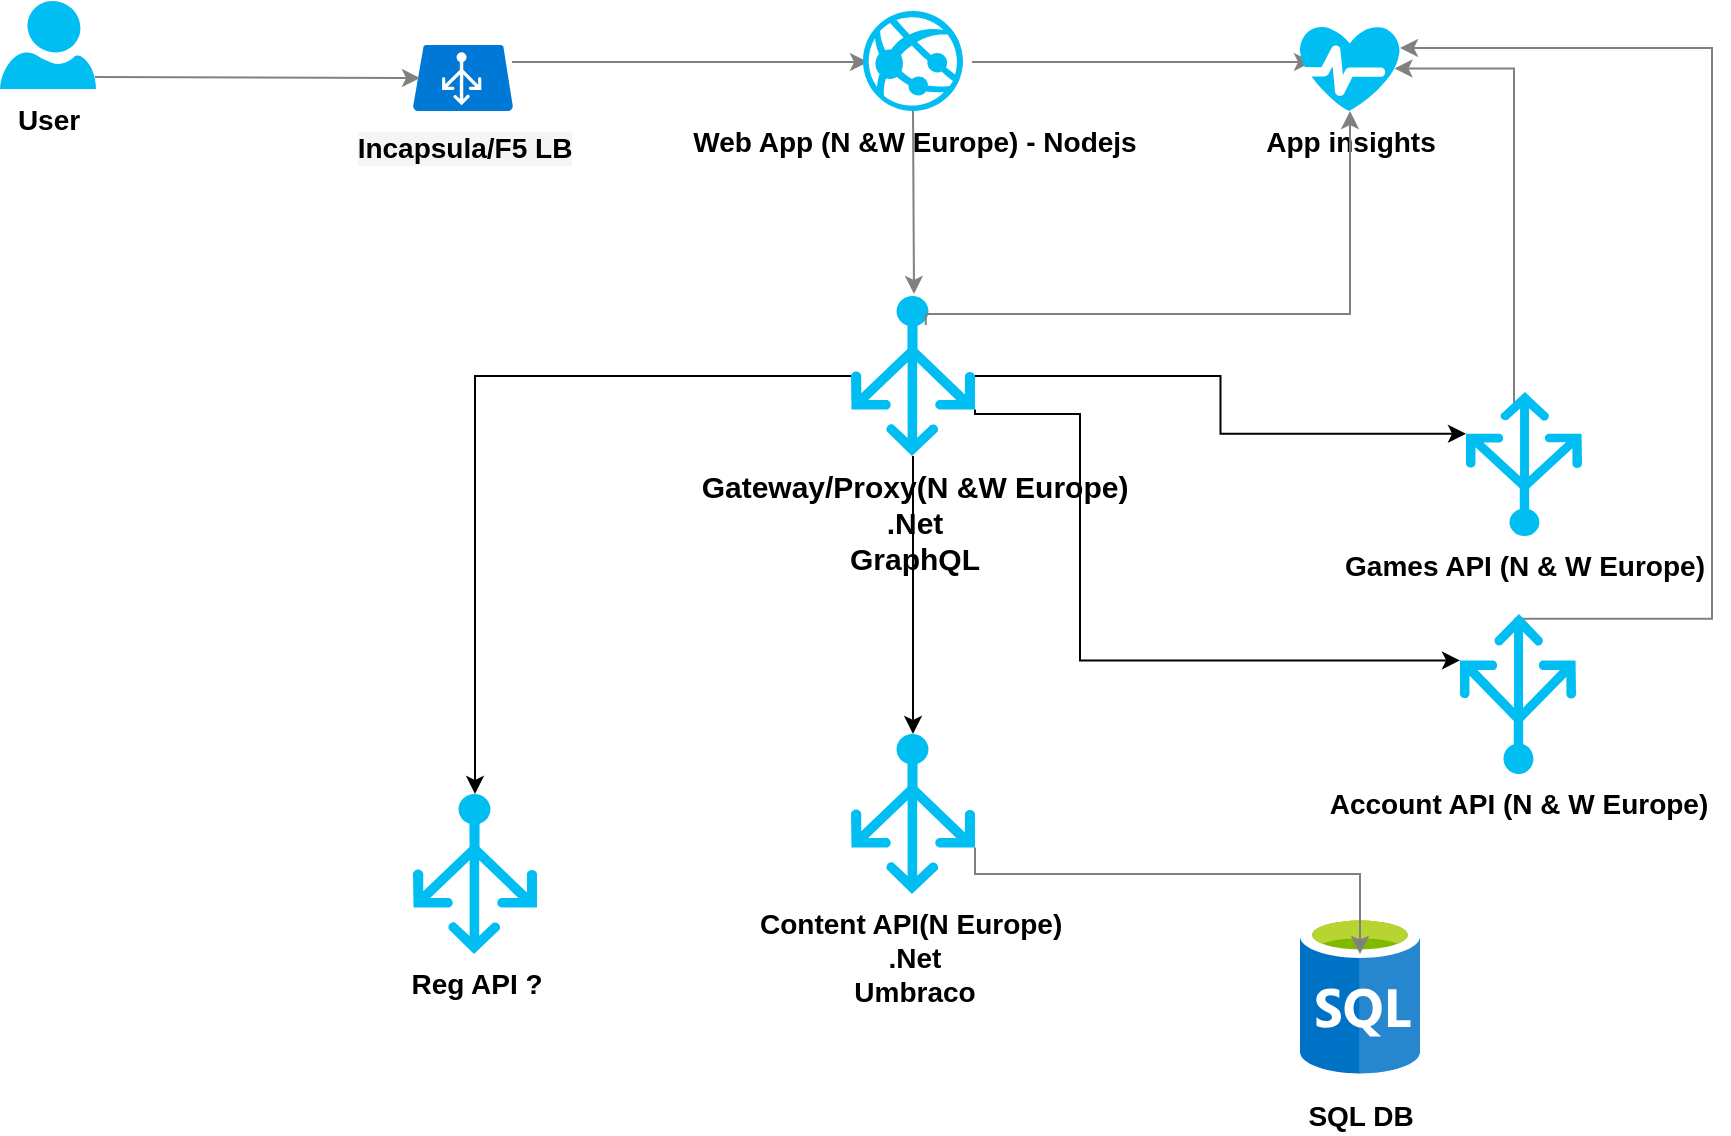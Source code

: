 <mxfile version="11.1.4" type="github"><diagram id="WI9T0HZ2pTsCkuznbFz-" name="Page-1"><mxGraphModel dx="1221" dy="589" grid="1" gridSize="10" guides="1" tooltips="1" connect="1" arrows="1" fold="1" page="1" pageScale="1" pageWidth="1169" pageHeight="827" math="0" shadow="0"><root><mxCell id="0"/><mxCell id="1" parent="0"/><mxCell id="AcxdMaKK0mU5kZiv2lnr-49" style="edgeStyle=elbowEdgeStyle;rounded=0;orthogonalLoop=1;jettySize=auto;elbow=vertical;html=1;strokeColor=#808080;entryX=-0.032;entryY=0.493;entryDx=0;entryDy=0;entryPerimeter=0;exitX=1.016;exitY=0.498;exitDx=0;exitDy=0;exitPerimeter=0;" parent="1" edge="1"><mxGeometry relative="1" as="geometry"><mxPoint x="286" y="224" as="sourcePoint"/><mxPoint x="464" y="224" as="targetPoint"/></mxGeometry></mxCell><mxCell id="RLjyjs_sm2IHfBNOWAbh-35" style="edgeStyle=elbowEdgeStyle;rounded=0;orthogonalLoop=1;jettySize=auto;html=1;strokeColor=#808080;exitX=0.5;exitY=1;exitDx=0;exitDy=0;exitPerimeter=0;" parent="1" source="0f0LiwUm1xgjmhmBiN22-12" edge="1"><mxGeometry relative="1" as="geometry"><mxPoint x="487" y="340" as="targetPoint"/><Array as="points"><mxPoint x="487" y="330"/></Array></mxGeometry></mxCell><mxCell id="RLjyjs_sm2IHfBNOWAbh-27" style="edgeStyle=elbowEdgeStyle;rounded=0;orthogonalLoop=1;jettySize=auto;html=1;strokeColor=#808080;entryX=-0.038;entryY=0.5;entryDx=0;entryDy=0;entryPerimeter=0;exitX=1.031;exitY=0.506;exitDx=0;exitDy=0;exitPerimeter=0;elbow=vertical;" parent="1" edge="1"><mxGeometry relative="1" as="geometry"><mxPoint x="516" y="224" as="sourcePoint"/><mxPoint x="686" y="224" as="targetPoint"/></mxGeometry></mxCell><mxCell id="RLjyjs_sm2IHfBNOWAbh-37" style="edgeStyle=elbowEdgeStyle;rounded=0;orthogonalLoop=1;jettySize=auto;html=1;strokeColor=#808080;entryX=0.945;entryY=0.5;entryDx=0;entryDy=0;entryPerimeter=0;" parent="1" target="0f0LiwUm1xgjmhmBiN22-23" edge="1"><mxGeometry relative="1" as="geometry"><mxPoint x="787" y="395.5" as="sourcePoint"/><mxPoint x="740" y="227" as="targetPoint"/><Array as="points"><mxPoint x="787" y="224"/><mxPoint x="787" y="230"/></Array></mxGeometry></mxCell><mxCell id="RLjyjs_sm2IHfBNOWAbh-23" value="SQL DB" style="aspect=fixed;html=1;perimeter=none;align=center;shadow=0;dashed=0;image;fontSize=14;image=img/lib/mscae/SQL_Database_generic.svg;labelBackgroundColor=#ffffff;fillColor=#4D9900;spacingTop=6;fontStyle=1" parent="1" vertex="1"><mxGeometry x="680" y="650" width="60" height="80" as="geometry"/></mxCell><mxCell id="0f0LiwUm1xgjmhmBiN22-12" value="Web App (N &amp;amp;W Europe) - Nodejs" style="verticalLabelPosition=bottom;html=1;verticalAlign=top;align=center;strokeColor=none;fillColor=#00BEF2;shape=mxgraph.azure.azure_website;pointerEvents=1;fontStyle=1;fontSize=14;" vertex="1" parent="1"><mxGeometry x="461.5" y="198.5" width="50" height="50" as="geometry"/></mxCell><mxCell id="0f0LiwUm1xgjmhmBiN22-16" value="Incapsula/F5 LB" style="shadow=0;dashed=0;html=1;strokeColor=none;labelPosition=center;verticalLabelPosition=bottom;verticalAlign=top;align=center;shape=mxgraph.mscae.cloud.azure_automatic_load_balancer;fillColor=#0079D6;pointerEvents=1;labelBackgroundColor=#F5F5F5;fontColor=#000000;spacingTop=3;fontStyle=1;fontSize=14;" vertex="1" parent="1"><mxGeometry x="236.5" y="215.5" width="50" height="33" as="geometry"/></mxCell><mxCell id="0f0LiwUm1xgjmhmBiN22-23" value="App insights" style="verticalLabelPosition=bottom;html=1;verticalAlign=top;align=center;strokeColor=none;fillColor=#00BEF2;shape=mxgraph.azure.health_monitoring;fontStyle=1;fontSize=14;" vertex="1" parent="1"><mxGeometry x="680" y="206" width="50" height="42.5" as="geometry"/></mxCell><mxCell id="0f0LiwUm1xgjmhmBiN22-66" value="" style="edgeStyle=orthogonalEdgeStyle;rounded=0;orthogonalLoop=1;jettySize=auto;html=1;" edge="1" parent="1" source="0f0LiwUm1xgjmhmBiN22-34" target="0f0LiwUm1xgjmhmBiN22-65"><mxGeometry relative="1" as="geometry"/></mxCell><mxCell id="0f0LiwUm1xgjmhmBiN22-81" value="" style="edgeStyle=orthogonalEdgeStyle;rounded=0;orthogonalLoop=1;jettySize=auto;html=1;entryX=1;entryY=0.71;entryDx=0;entryDy=0;entryPerimeter=0;exitX=1;exitY=0.71;exitDx=0;exitDy=0;exitPerimeter=0;" edge="1" parent="1" source="0f0LiwUm1xgjmhmBiN22-34" target="0f0LiwUm1xgjmhmBiN22-73"><mxGeometry relative="1" as="geometry"><mxPoint x="597.5" y="381" as="targetPoint"/><Array as="points"><mxPoint x="518" y="400"/><mxPoint x="570" y="400"/><mxPoint x="570" y="524"/></Array></mxGeometry></mxCell><mxCell id="0f0LiwUm1xgjmhmBiN22-83" value="" style="edgeStyle=orthogonalEdgeStyle;rounded=0;orthogonalLoop=1;jettySize=auto;html=1;entryX=1;entryY=0.71;entryDx=0;entryDy=0;entryPerimeter=0;" edge="1" parent="1" source="0f0LiwUm1xgjmhmBiN22-34" target="0f0LiwUm1xgjmhmBiN22-76"><mxGeometry relative="1" as="geometry"><mxPoint x="597.5" y="381" as="targetPoint"/></mxGeometry></mxCell><mxCell id="0f0LiwUm1xgjmhmBiN22-85" value="" style="edgeStyle=orthogonalEdgeStyle;rounded=0;orthogonalLoop=1;jettySize=auto;html=1;" edge="1" parent="1" source="0f0LiwUm1xgjmhmBiN22-34" target="0f0LiwUm1xgjmhmBiN22-84"><mxGeometry relative="1" as="geometry"/></mxCell><mxCell id="0f0LiwUm1xgjmhmBiN22-34" value="&lt;font style=&quot;font-size: 15px&quot;&gt;Gateway/Proxy(N &amp;amp;W Europe)&lt;br&gt;.Net&lt;br&gt;GraphQL&lt;/font&gt;" style="verticalLabelPosition=bottom;html=1;verticalAlign=top;align=center;strokeColor=none;fillColor=#00BEF2;shape=mxgraph.azure.load_balancer_generic;pointerEvents=1;fontStyle=1" vertex="1" parent="1"><mxGeometry x="455.5" y="341" width="62" height="80" as="geometry"/></mxCell><mxCell id="0f0LiwUm1xgjmhmBiN22-84" value="Reg API ?" style="verticalLabelPosition=bottom;html=1;verticalAlign=top;align=center;strokeColor=none;fillColor=#00BEF2;shape=mxgraph.azure.load_balancer_generic;pointerEvents=1;fontStyle=1;fontSize=14;" vertex="1" parent="1"><mxGeometry x="236.5" y="590" width="62" height="80" as="geometry"/></mxCell><mxCell id="0f0LiwUm1xgjmhmBiN22-65" value="Content API(N Europe)&amp;nbsp;&lt;br style=&quot;font-size: 14px;&quot;&gt;.Net&lt;br style=&quot;font-size: 14px;&quot;&gt;Umbraco" style="verticalLabelPosition=bottom;html=1;verticalAlign=top;align=center;strokeColor=none;fillColor=#00BEF2;shape=mxgraph.azure.load_balancer_generic;pointerEvents=1;fontStyle=1;fontSize=14;" vertex="1" parent="1"><mxGeometry x="455.5" y="560" width="62" height="80" as="geometry"/></mxCell><mxCell id="0f0LiwUm1xgjmhmBiN22-38" style="edgeStyle=elbowEdgeStyle;rounded=0;orthogonalLoop=1;jettySize=auto;elbow=vertical;html=1;strokeColor=#808080;exitX=0.603;exitY=0.182;exitDx=0;exitDy=0;exitPerimeter=0;" edge="1" parent="1" source="0f0LiwUm1xgjmhmBiN22-34" target="0f0LiwUm1xgjmhmBiN22-23"><mxGeometry relative="1" as="geometry"><mxPoint x="495.5" y="381" as="sourcePoint"/><mxPoint x="673.5" y="381" as="targetPoint"/><Array as="points"><mxPoint x="610" y="350"/></Array></mxGeometry></mxCell><mxCell id="0f0LiwUm1xgjmhmBiN22-41" style="edgeStyle=elbowEdgeStyle;rounded=0;orthogonalLoop=1;jettySize=auto;html=1;strokeColor=#808080;exitX=0.452;exitY=0.035;exitDx=0;exitDy=0;exitPerimeter=0;" edge="1" parent="1"><mxGeometry relative="1" as="geometry"><mxPoint x="787.235" y="502.412" as="sourcePoint"/><mxPoint x="730" y="217" as="targetPoint"/><Array as="points"><mxPoint x="886" y="224"/><mxPoint x="886" y="230"/></Array></mxGeometry></mxCell><mxCell id="0f0LiwUm1xgjmhmBiN22-57" value="&lt;b&gt;&lt;font style=&quot;font-size: 14px&quot;&gt;User&lt;/font&gt;&lt;/b&gt;" style="verticalLabelPosition=bottom;html=1;verticalAlign=top;align=center;strokeColor=none;fillColor=#00BEF2;shape=mxgraph.azure.user;" vertex="1" parent="1"><mxGeometry x="30" y="193.5" width="48" height="44" as="geometry"/></mxCell><mxCell id="0f0LiwUm1xgjmhmBiN22-62" style="edgeStyle=elbowEdgeStyle;rounded=0;orthogonalLoop=1;jettySize=auto;elbow=vertical;html=1;strokeColor=#808080;exitX=1.016;exitY=0.498;exitDx=0;exitDy=0;exitPerimeter=0;" edge="1" parent="1"><mxGeometry relative="1" as="geometry"><mxPoint x="77.5" y="231.5" as="sourcePoint"/><mxPoint x="240" y="232" as="targetPoint"/></mxGeometry></mxCell><mxCell id="0f0LiwUm1xgjmhmBiN22-72" style="edgeStyle=elbowEdgeStyle;rounded=0;orthogonalLoop=1;jettySize=auto;elbow=vertical;html=1;strokeColor=#808080;exitX=1;exitY=0.71;exitDx=0;exitDy=0;exitPerimeter=0;" edge="1" parent="1" source="0f0LiwUm1xgjmhmBiN22-65"><mxGeometry relative="1" as="geometry"><mxPoint x="511.5" y="610.5" as="sourcePoint"/><mxPoint x="710" y="670" as="targetPoint"/><Array as="points"><mxPoint x="600" y="630"/></Array></mxGeometry></mxCell><mxCell id="0f0LiwUm1xgjmhmBiN22-73" value="&lt;b style=&quot;font-size: 14px;&quot;&gt;Account API (N &amp;amp; W Europe)&lt;/b&gt;" style="verticalLabelPosition=bottom;html=1;verticalAlign=top;align=center;strokeColor=none;fillColor=#00BEF2;shape=mxgraph.azure.load_balancer_generic;pointerEvents=1;direction=west;fontSize=14;" vertex="1" parent="1"><mxGeometry x="760" y="500" width="58" height="80" as="geometry"/></mxCell><mxCell id="0f0LiwUm1xgjmhmBiN22-76" value="&lt;b style=&quot;font-size: 14px&quot;&gt;Games API (N &amp;amp; W Europe)&lt;/b&gt;" style="verticalLabelPosition=bottom;html=1;verticalAlign=top;align=center;strokeColor=none;fillColor=#00BEF2;shape=mxgraph.azure.load_balancer_generic;pointerEvents=1;direction=west;fontSize=14;" vertex="1" parent="1"><mxGeometry x="763" y="389" width="58" height="72" as="geometry"/></mxCell></root></mxGraphModel></diagram></mxfile>